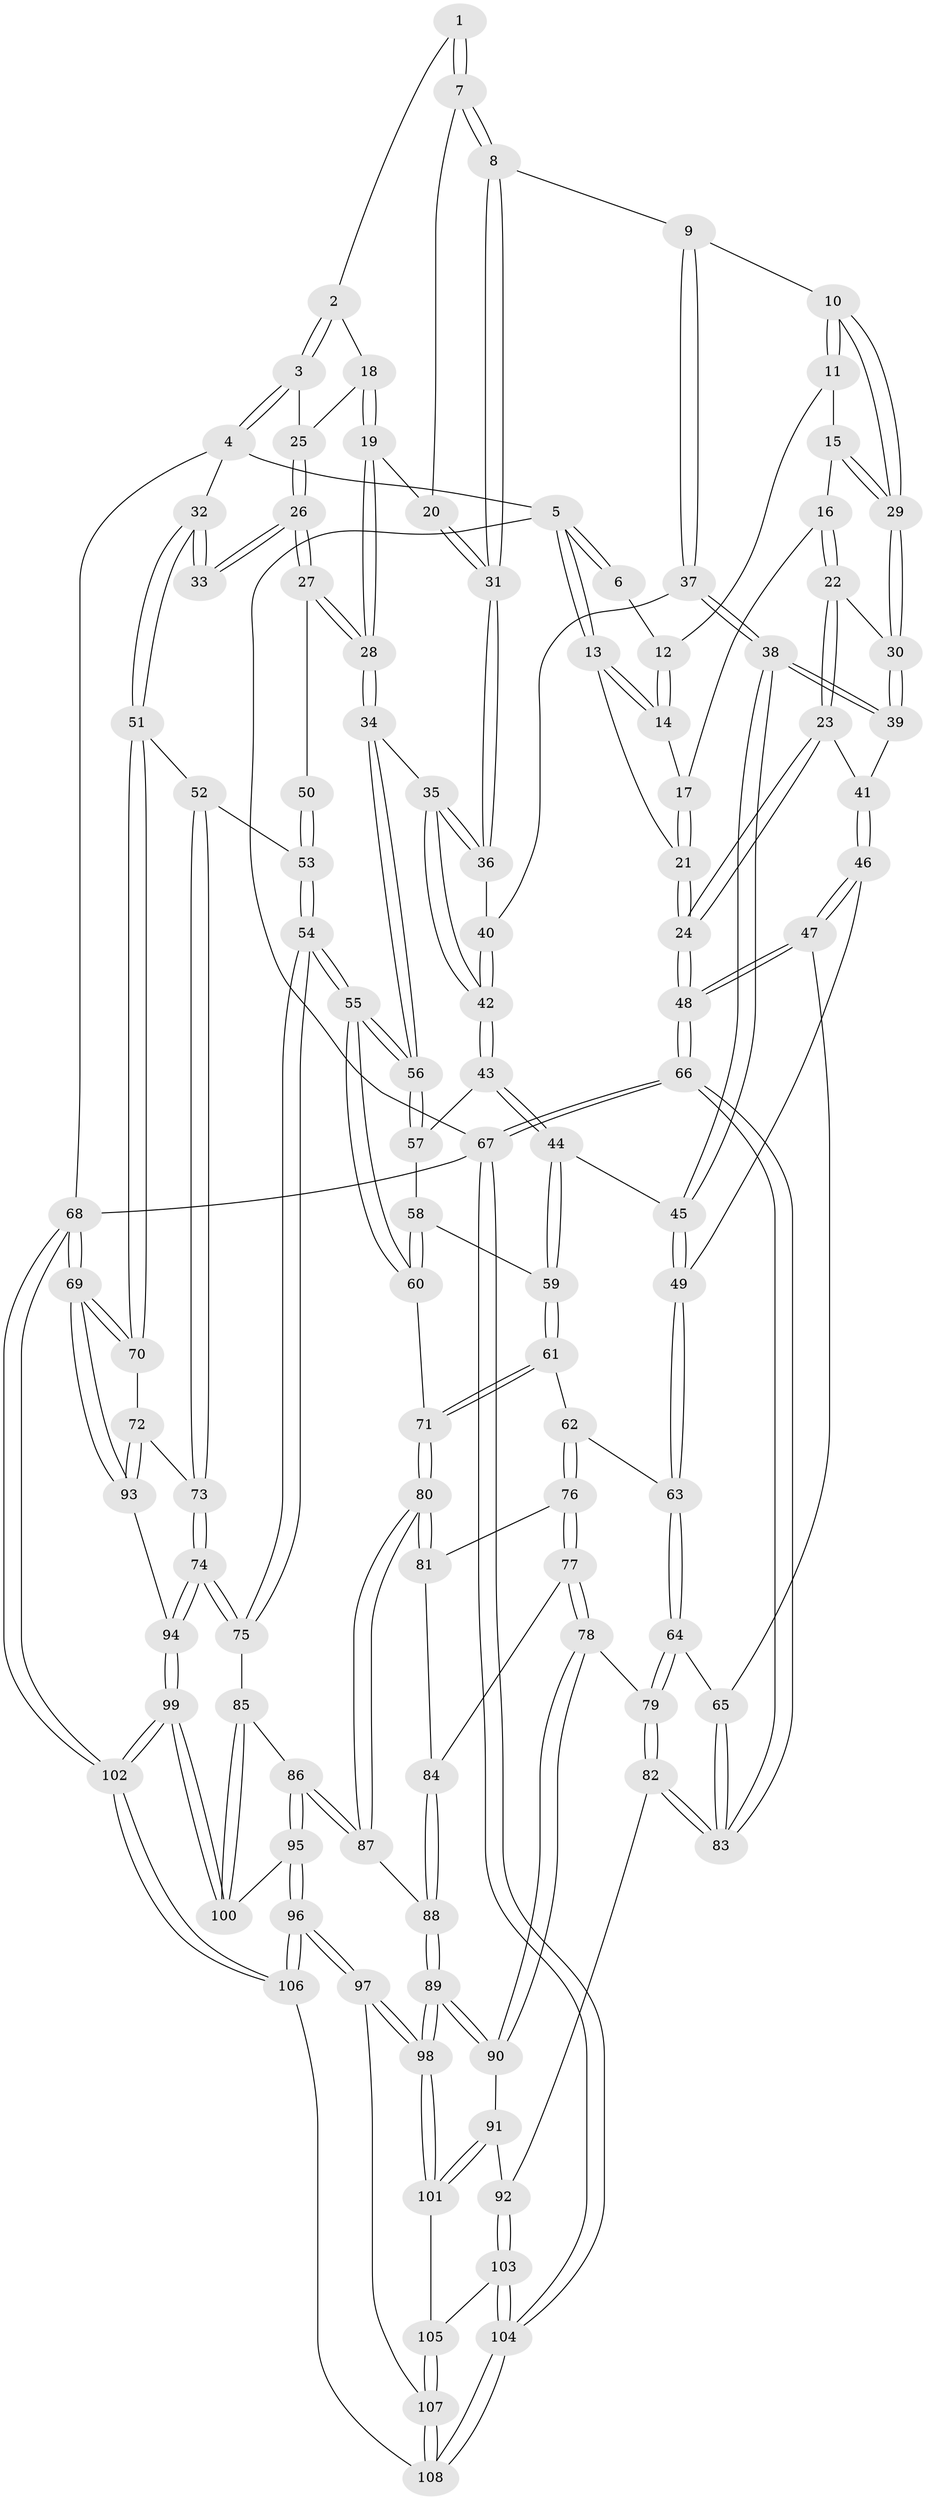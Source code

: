 // Generated by graph-tools (version 1.1) at 2025/38/03/09/25 02:38:39]
// undirected, 108 vertices, 267 edges
graph export_dot {
graph [start="1"]
  node [color=gray90,style=filled];
  1 [pos="+0.24834840343916031+0"];
  2 [pos="+0.5089362659439407+0"];
  3 [pos="+1+0"];
  4 [pos="+1+0"];
  5 [pos="+0+0"];
  6 [pos="+0.21603016648185364+0"];
  7 [pos="+0.2773416785516562+0.09269118603572822"];
  8 [pos="+0.2708963957467729+0.1359160324046809"];
  9 [pos="+0.2642921087417498+0.13966519691521562"];
  10 [pos="+0.23775065593515524+0.14571653249753366"];
  11 [pos="+0.17603034537878867+0.08051742901462627"];
  12 [pos="+0.1444271205566325+0"];
  13 [pos="+0+0.0071950993490617985"];
  14 [pos="+0.08842507397312857+0.049756119114778626"];
  15 [pos="+0.14711006114342826+0.13188239695398257"];
  16 [pos="+0.08684580432313493+0.0703798686180169"];
  17 [pos="+0.08669729378787204+0.06766928281864586"];
  18 [pos="+0.5272668404361365+0"];
  19 [pos="+0.5264296388851205+0.004163637005627"];
  20 [pos="+0.4195785867860861+0.08348499809712061"];
  21 [pos="+0+0.1669374243233853"];
  22 [pos="+0.030942296433687424+0.1701883776685839"];
  23 [pos="+0+0.20563120582049643"];
  24 [pos="+0+0.18760887766948978"];
  25 [pos="+0.748853072226426+0.07556644753795999"];
  26 [pos="+0.7431824764067347+0.1391834239877802"];
  27 [pos="+0.5914645411207261+0.22179699239613782"];
  28 [pos="+0.5856435252053419+0.2232826482308798"];
  29 [pos="+0.17311176400543368+0.1696665756772834"];
  30 [pos="+0.16007649491874387+0.19011310745290802"];
  31 [pos="+0.34753754307535945+0.18889209819581937"];
  32 [pos="+1+0.12183155977843696"];
  33 [pos="+0.9590562535347242+0.19313687810665225"];
  34 [pos="+0.5818628147918001+0.23110546217260453"];
  35 [pos="+0.40614000415978546+0.23915387753957096"];
  36 [pos="+0.3515037370592279+0.1953565879541217"];
  37 [pos="+0.24345250569528634+0.26936774186348666"];
  38 [pos="+0.20751448312217105+0.31197053029438415"];
  39 [pos="+0.1550733968831554+0.26419764543629526"];
  40 [pos="+0.2953301089346524+0.25303914800821115"];
  41 [pos="+0.06731090398215024+0.284563690974236"];
  42 [pos="+0.33856695430393+0.361548472663943"];
  43 [pos="+0.3365512038057089+0.36690527744851825"];
  44 [pos="+0.32819610702500573+0.37261297000187593"];
  45 [pos="+0.229264841377609+0.37942955271610773"];
  46 [pos="+0.049419961732798515+0.40337000915754234"];
  47 [pos="+0+0.48145453013589196"];
  48 [pos="+0+0.5446003256981522"];
  49 [pos="+0.1974510754915171+0.4238518662896209"];
  50 [pos="+0.8467713058077755+0.2835456434164296"];
  51 [pos="+1+0.2898272778459426"];
  52 [pos="+0.7793907205448248+0.4582720082729312"];
  53 [pos="+0.7696090793841158+0.45435555467959876"];
  54 [pos="+0.6617991462652317+0.47265715909107087"];
  55 [pos="+0.6293636936368181+0.4611828044647477"];
  56 [pos="+0.593572277664051+0.37959648973932003"];
  57 [pos="+0.42676778168269397+0.3888401930997186"];
  58 [pos="+0.41232772154056807+0.46513545339894263"];
  59 [pos="+0.36632119334810176+0.4992323556251391"];
  60 [pos="+0.6280310688995897+0.46239617793394794"];
  61 [pos="+0.36310183743055846+0.5252985083627711"];
  62 [pos="+0.35857458900761663+0.5351550609188431"];
  63 [pos="+0.20341976070416765+0.4880299744781215"];
  64 [pos="+0.18465596680996052+0.5330668724469729"];
  65 [pos="+0.1606684990544294+0.5337098462096155"];
  66 [pos="+0+0.7268012583166801"];
  67 [pos="+0+1"];
  68 [pos="+1+1"];
  69 [pos="+1+1"];
  70 [pos="+1+0.559620523713552"];
  71 [pos="+0.6248397270530756+0.4659335093627003"];
  72 [pos="+1+0.5852692373206719"];
  73 [pos="+0.9352288262577646+0.5718257617150043"];
  74 [pos="+0.7792468040665638+0.7056330667411956"];
  75 [pos="+0.7314136238929253+0.6827748839568787"];
  76 [pos="+0.36174830258739515+0.5536057910578224"];
  77 [pos="+0.31850416118738634+0.6424283101384483"];
  78 [pos="+0.3083585467536962+0.6518797042373321"];
  79 [pos="+0.1913688912730814+0.5854698842356574"];
  80 [pos="+0.5406839435939029+0.587523827697441"];
  81 [pos="+0.43993766362730174+0.5838812400762122"];
  82 [pos="+0.04725733190092216+0.7681464678787454"];
  83 [pos="+0+0.7311898904946792"];
  84 [pos="+0.4146843285223401+0.6595490576848517"];
  85 [pos="+0.6708756034760024+0.7220740426181309"];
  86 [pos="+0.6042982990470176+0.7465219894616029"];
  87 [pos="+0.5303156008364025+0.6731236957768134"];
  88 [pos="+0.4721631676259258+0.7060772739503481"];
  89 [pos="+0.4315548166969471+0.7670160567146582"];
  90 [pos="+0.30559937103383367+0.679296882433414"];
  91 [pos="+0.2670244968352913+0.7363810431205724"];
  92 [pos="+0.08911974742928708+0.791582759966135"];
  93 [pos="+0.8975966819023283+0.801232506195117"];
  94 [pos="+0.8352071734647991+0.8165942884571045"];
  95 [pos="+0.5821172608246692+0.8659134836542091"];
  96 [pos="+0.5016842027499833+0.9554044348747192"];
  97 [pos="+0.47068475816395433+0.9290479543325317"];
  98 [pos="+0.42567781750436545+0.8888064045444622"];
  99 [pos="+0.8066465018814437+0.8761415786791272"];
  100 [pos="+0.7159496412929194+0.8583923187727261"];
  101 [pos="+0.3647101362133445+0.8808910216187159"];
  102 [pos="+0.8543381002346673+1"];
  103 [pos="+0.15530216952985523+0.8892364321709956"];
  104 [pos="+0.06403846451538353+1"];
  105 [pos="+0.26527898881659484+0.9137101985191728"];
  106 [pos="+0.5511402232435402+1"];
  107 [pos="+0.2700514778605874+1"];
  108 [pos="+0.26298346932400046+1"];
  1 -- 2;
  1 -- 7;
  1 -- 7;
  2 -- 3;
  2 -- 3;
  2 -- 18;
  3 -- 4;
  3 -- 4;
  3 -- 25;
  4 -- 5;
  4 -- 32;
  4 -- 68;
  5 -- 6;
  5 -- 6;
  5 -- 13;
  5 -- 13;
  5 -- 67;
  6 -- 12;
  7 -- 8;
  7 -- 8;
  7 -- 20;
  8 -- 9;
  8 -- 31;
  8 -- 31;
  9 -- 10;
  9 -- 37;
  9 -- 37;
  10 -- 11;
  10 -- 11;
  10 -- 29;
  10 -- 29;
  11 -- 12;
  11 -- 15;
  12 -- 14;
  12 -- 14;
  13 -- 14;
  13 -- 14;
  13 -- 21;
  14 -- 17;
  15 -- 16;
  15 -- 29;
  15 -- 29;
  16 -- 17;
  16 -- 22;
  16 -- 22;
  17 -- 21;
  17 -- 21;
  18 -- 19;
  18 -- 19;
  18 -- 25;
  19 -- 20;
  19 -- 28;
  19 -- 28;
  20 -- 31;
  20 -- 31;
  21 -- 24;
  21 -- 24;
  22 -- 23;
  22 -- 23;
  22 -- 30;
  23 -- 24;
  23 -- 24;
  23 -- 41;
  24 -- 48;
  24 -- 48;
  25 -- 26;
  25 -- 26;
  26 -- 27;
  26 -- 27;
  26 -- 33;
  26 -- 33;
  27 -- 28;
  27 -- 28;
  27 -- 50;
  28 -- 34;
  28 -- 34;
  29 -- 30;
  29 -- 30;
  30 -- 39;
  30 -- 39;
  31 -- 36;
  31 -- 36;
  32 -- 33;
  32 -- 33;
  32 -- 51;
  32 -- 51;
  34 -- 35;
  34 -- 56;
  34 -- 56;
  35 -- 36;
  35 -- 36;
  35 -- 42;
  35 -- 42;
  36 -- 40;
  37 -- 38;
  37 -- 38;
  37 -- 40;
  38 -- 39;
  38 -- 39;
  38 -- 45;
  38 -- 45;
  39 -- 41;
  40 -- 42;
  40 -- 42;
  41 -- 46;
  41 -- 46;
  42 -- 43;
  42 -- 43;
  43 -- 44;
  43 -- 44;
  43 -- 57;
  44 -- 45;
  44 -- 59;
  44 -- 59;
  45 -- 49;
  45 -- 49;
  46 -- 47;
  46 -- 47;
  46 -- 49;
  47 -- 48;
  47 -- 48;
  47 -- 65;
  48 -- 66;
  48 -- 66;
  49 -- 63;
  49 -- 63;
  50 -- 53;
  50 -- 53;
  51 -- 52;
  51 -- 70;
  51 -- 70;
  52 -- 53;
  52 -- 73;
  52 -- 73;
  53 -- 54;
  53 -- 54;
  54 -- 55;
  54 -- 55;
  54 -- 75;
  54 -- 75;
  55 -- 56;
  55 -- 56;
  55 -- 60;
  55 -- 60;
  56 -- 57;
  56 -- 57;
  57 -- 58;
  58 -- 59;
  58 -- 60;
  58 -- 60;
  59 -- 61;
  59 -- 61;
  60 -- 71;
  61 -- 62;
  61 -- 71;
  61 -- 71;
  62 -- 63;
  62 -- 76;
  62 -- 76;
  63 -- 64;
  63 -- 64;
  64 -- 65;
  64 -- 79;
  64 -- 79;
  65 -- 83;
  65 -- 83;
  66 -- 67;
  66 -- 67;
  66 -- 83;
  66 -- 83;
  67 -- 104;
  67 -- 104;
  67 -- 68;
  68 -- 69;
  68 -- 69;
  68 -- 102;
  68 -- 102;
  69 -- 70;
  69 -- 70;
  69 -- 93;
  69 -- 93;
  70 -- 72;
  71 -- 80;
  71 -- 80;
  72 -- 73;
  72 -- 93;
  72 -- 93;
  73 -- 74;
  73 -- 74;
  74 -- 75;
  74 -- 75;
  74 -- 94;
  74 -- 94;
  75 -- 85;
  76 -- 77;
  76 -- 77;
  76 -- 81;
  77 -- 78;
  77 -- 78;
  77 -- 84;
  78 -- 79;
  78 -- 90;
  78 -- 90;
  79 -- 82;
  79 -- 82;
  80 -- 81;
  80 -- 81;
  80 -- 87;
  80 -- 87;
  81 -- 84;
  82 -- 83;
  82 -- 83;
  82 -- 92;
  84 -- 88;
  84 -- 88;
  85 -- 86;
  85 -- 100;
  85 -- 100;
  86 -- 87;
  86 -- 87;
  86 -- 95;
  86 -- 95;
  87 -- 88;
  88 -- 89;
  88 -- 89;
  89 -- 90;
  89 -- 90;
  89 -- 98;
  89 -- 98;
  90 -- 91;
  91 -- 92;
  91 -- 101;
  91 -- 101;
  92 -- 103;
  92 -- 103;
  93 -- 94;
  94 -- 99;
  94 -- 99;
  95 -- 96;
  95 -- 96;
  95 -- 100;
  96 -- 97;
  96 -- 97;
  96 -- 106;
  96 -- 106;
  97 -- 98;
  97 -- 98;
  97 -- 107;
  98 -- 101;
  98 -- 101;
  99 -- 100;
  99 -- 100;
  99 -- 102;
  99 -- 102;
  101 -- 105;
  102 -- 106;
  102 -- 106;
  103 -- 104;
  103 -- 104;
  103 -- 105;
  104 -- 108;
  104 -- 108;
  105 -- 107;
  105 -- 107;
  106 -- 108;
  107 -- 108;
  107 -- 108;
}
